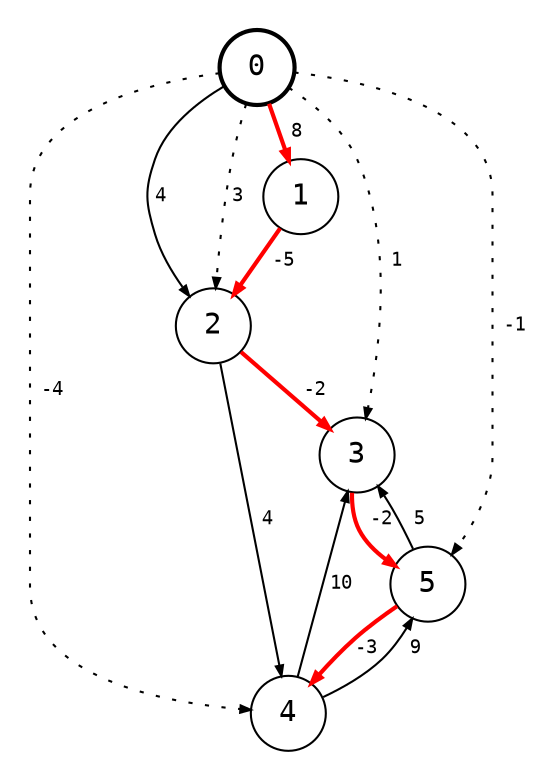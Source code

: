 digraph {
    node [shape=circle, fontname="monospace"];
    edge [arrowsize=0.5, fontname="monospace", fontsize=9];
    layout=dot;
    pad=0.2;
    ranksep=0.2;

    0 [style=bold];
    0, 1, 2, 3, 4, 5;

    0 -> 1 [label=" 8", color=red, style=bold];
    0 -> 2 [label="4"];
    1 -> 2 [label=" -5", color=red, style=bold];
    2 -> 3 [label=" -2", color=red, style=bold];
    2 -> 4 [label=" 4"];
    3 -> 5 [label=" -2", color=red, style=bold];
    4 -> 3 [label="10"];
    4 -> 5 [label=" 9"];
    5 -> 3 [label=" 5"];
    5 -> 4 [label="-3", color=red, style=bold];

    0 -> 2 [label="3", style=dotted];
    0 -> 3 [label=" 1", style=dotted];
    0 -> 4 [label=" -4", style=dotted];
    0 -> 5 [label=" -1", style=dotted];
}